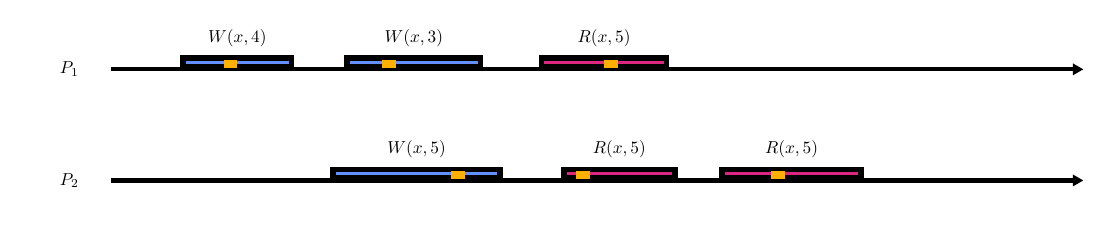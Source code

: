 \begin{pgfpicture}
\pgfpathrectangle{\pgfpointorigin}{\pgfqpoint{380.0bp}{70.0bp}}
\pgfusepath{use as bounding box}
\begin{pgfscope}
\definecolor{fc}{rgb}{0.0,0.0,0.0}
\pgfsetfillcolor{fc}
\pgftransformshift{\pgfqpoint{275.0bp}{26.1bp}}
\pgftransformscale{0.625}
\pgftext[]{$R(x, 5)$}
\end{pgfscope}
\begin{pgfscope}
\definecolor{fc}{rgb}{0.0,0.0,0.0}
\pgfsetfillcolor{fc}
\pgfsetfillopacity{0.0}
\pgfpathqmoveto{275.1bp}{19.1bp}
\pgfpathqcurveto{275.1bp}{19.155bp}{275.055bp}{19.2bp}{275.0bp}{19.2bp}
\pgfpathqcurveto{274.945bp}{19.2bp}{274.9bp}{19.155bp}{274.9bp}{19.1bp}
\pgfpathqcurveto{274.9bp}{19.045bp}{274.945bp}{19.0bp}{275.0bp}{19.0bp}
\pgfpathqcurveto{275.055bp}{19.0bp}{275.1bp}{19.045bp}{275.1bp}{19.1bp}
\pgfpathclose
\pgfusepathqfill
\end{pgfscope}
\begin{pgfscope}
\definecolor{fc}{rgb}{0.863,0.149,0.498}
\pgfsetfillcolor{fc}
\pgfsetlinewidth{2.0bp}
\definecolor{sc}{rgb}{0.0,0.0,0.0}
\pgfsetstrokecolor{sc}
\pgfsetmiterjoin
\pgfsetbuttcap
\pgfpathqmoveto{300.0bp}{16.0bp}
\pgfpathqlineto{300.0bp}{19.0bp}
\pgfpathqlineto{250.0bp}{19.0bp}
\pgfpathqlineto{250.0bp}{16.0bp}
\pgfpathqlineto{300.0bp}{16.0bp}
\pgfpathclose
\pgfusepathqfillstroke
\end{pgfscope}
\begin{pgfscope}
\definecolor{fc}{rgb}{0.0,0.0,0.0}
\pgfsetfillcolor{fc}
\pgftransformshift{\pgfqpoint{213.0bp}{26.1bp}}
\pgftransformscale{0.625}
\pgftext[]{$R(x, 5)$}
\end{pgfscope}
\begin{pgfscope}
\definecolor{fc}{rgb}{0.0,0.0,0.0}
\pgfsetfillcolor{fc}
\pgfsetfillopacity{0.0}
\pgfpathqmoveto{213.1bp}{19.1bp}
\pgfpathqcurveto{213.1bp}{19.155bp}{213.055bp}{19.2bp}{213.0bp}{19.2bp}
\pgfpathqcurveto{212.945bp}{19.2bp}{212.9bp}{19.155bp}{212.9bp}{19.1bp}
\pgfpathqcurveto{212.9bp}{19.045bp}{212.945bp}{19.0bp}{213.0bp}{19.0bp}
\pgfpathqcurveto{213.055bp}{19.0bp}{213.1bp}{19.045bp}{213.1bp}{19.1bp}
\pgfpathclose
\pgfusepathqfill
\end{pgfscope}
\begin{pgfscope}
\definecolor{fc}{rgb}{0.863,0.149,0.498}
\pgfsetfillcolor{fc}
\pgfsetlinewidth{2.0bp}
\definecolor{sc}{rgb}{0.0,0.0,0.0}
\pgfsetstrokecolor{sc}
\pgfsetmiterjoin
\pgfsetbuttcap
\pgfpathqmoveto{233.0bp}{16.0bp}
\pgfpathqlineto{233.0bp}{19.0bp}
\pgfpathqlineto{193.0bp}{19.0bp}
\pgfpathqlineto{193.0bp}{16.0bp}
\pgfpathqlineto{233.0bp}{16.0bp}
\pgfpathclose
\pgfusepathqfillstroke
\end{pgfscope}
\begin{pgfscope}
\definecolor{fc}{rgb}{0.0,0.0,0.0}
\pgfsetfillcolor{fc}
\pgftransformshift{\pgfqpoint{140.0bp}{26.1bp}}
\pgftransformscale{0.625}
\pgftext[]{$W(x, 5)$}
\end{pgfscope}
\begin{pgfscope}
\definecolor{fc}{rgb}{0.0,0.0,0.0}
\pgfsetfillcolor{fc}
\pgfsetfillopacity{0.0}
\pgfpathqmoveto{140.1bp}{19.1bp}
\pgfpathqcurveto{140.1bp}{19.155bp}{140.055bp}{19.2bp}{140.0bp}{19.2bp}
\pgfpathqcurveto{139.945bp}{19.2bp}{139.9bp}{19.155bp}{139.9bp}{19.1bp}
\pgfpathqcurveto{139.9bp}{19.045bp}{139.945bp}{19.0bp}{140.0bp}{19.0bp}
\pgfpathqcurveto{140.055bp}{19.0bp}{140.1bp}{19.045bp}{140.1bp}{19.1bp}
\pgfpathclose
\pgfusepathqfill
\end{pgfscope}
\begin{pgfscope}
\definecolor{fc}{rgb}{0.392,0.561,1.0}
\pgfsetfillcolor{fc}
\pgfsetlinewidth{2.0bp}
\definecolor{sc}{rgb}{0.0,0.0,0.0}
\pgfsetstrokecolor{sc}
\pgfsetmiterjoin
\pgfsetbuttcap
\pgfpathqmoveto{170.0bp}{16.0bp}
\pgfpathqlineto{170.0bp}{19.0bp}
\pgfpathqlineto{110.0bp}{19.0bp}
\pgfpathqlineto{110.0bp}{16.0bp}
\pgfpathqlineto{170.0bp}{16.0bp}
\pgfpathclose
\pgfusepathqfillstroke
\end{pgfscope}
\begin{pgfscope}
\pgfsetlinewidth{1.5bp}
\definecolor{sc}{rgb}{0.0,0.0,0.0}
\pgfsetstrokecolor{sc}
\pgfsetmiterjoin
\pgfsetbuttcap
\pgfpathqmoveto{30.0bp}{15.0bp}
\pgfpathqlineto{376.249bp}{15.0bp}
\pgfusepathqstroke
\end{pgfscope}
\begin{pgfscope}
\definecolor{fc}{rgb}{0.0,0.0,0.0}
\pgfsetfillcolor{fc}
\pgfusepathqfill
\end{pgfscope}
\begin{pgfscope}
\definecolor{fc}{rgb}{0.0,0.0,0.0}
\pgfsetfillcolor{fc}
\pgfusepathqfill
\end{pgfscope}
\begin{pgfscope}
\definecolor{fc}{rgb}{0.0,0.0,0.0}
\pgfsetfillcolor{fc}
\pgfpathqmoveto{380.0bp}{15.0bp}
\pgfpathqlineto{376.249bp}{17.166bp}
\pgfpathqlineto{376.249bp}{12.834bp}
\pgfpathqlineto{380.0bp}{15.0bp}
\pgfpathclose
\pgfusepathqfill
\end{pgfscope}
\begin{pgfscope}
\definecolor{fc}{rgb}{0.0,0.0,0.0}
\pgfsetfillcolor{fc}
\pgfusepathqfill
\end{pgfscope}
\begin{pgfscope}
\definecolor{fc}{rgb}{0.0,0.0,0.0}
\pgfsetfillcolor{fc}
\pgfsetfillopacity{0.0}
\pgfpathqmoveto{30.0bp}{0.0bp}
\pgfpathqlineto{30.0bp}{30.0bp}
\pgfpathqlineto{0.0bp}{30.0bp}
\pgfpathqlineto{-0.0bp}{0.0bp}
\pgfpathqlineto{30.0bp}{0.0bp}
\pgfpathclose
\pgfusepathqfill
\end{pgfscope}
\begin{pgfscope}
\definecolor{fc}{rgb}{0.0,0.0,0.0}
\pgfsetfillcolor{fc}
\pgftransformshift{\pgfqpoint{15.0bp}{15.0bp}}
\pgftransformscale{0.625}
\pgftext[]{$P_2$}
\end{pgfscope}
\begin{pgfscope}
\definecolor{fc}{rgb}{1.0,0.69,0.0}
\pgfsetfillcolor{fc}
\pgfpathqmoveto{272.5bp}{15.5bp}
\pgfpathqlineto{272.5bp}{18.5bp}
\pgfpathqlineto{267.5bp}{18.5bp}
\pgfpathqlineto{267.5bp}{15.5bp}
\pgfpathqlineto{272.5bp}{15.5bp}
\pgfpathclose
\pgfusepathqfill
\end{pgfscope}
\begin{pgfscope}
\definecolor{fc}{rgb}{1.0,0.69,0.0}
\pgfsetfillcolor{fc}
\pgfpathqmoveto{202.5bp}{15.5bp}
\pgfpathqlineto{202.5bp}{18.5bp}
\pgfpathqlineto{197.5bp}{18.5bp}
\pgfpathqlineto{197.5bp}{15.5bp}
\pgfpathqlineto{202.5bp}{15.5bp}
\pgfpathclose
\pgfusepathqfill
\end{pgfscope}
\begin{pgfscope}
\definecolor{fc}{rgb}{1.0,0.69,0.0}
\pgfsetfillcolor{fc}
\pgfpathqmoveto{157.5bp}{15.5bp}
\pgfpathqlineto{157.5bp}{18.5bp}
\pgfpathqlineto{152.5bp}{18.5bp}
\pgfpathqlineto{152.5bp}{15.5bp}
\pgfpathqlineto{157.5bp}{15.5bp}
\pgfpathclose
\pgfusepathqfill
\end{pgfscope}
\begin{pgfscope}
\definecolor{fc}{rgb}{0.0,0.0,0.0}
\pgfsetfillcolor{fc}
\pgftransformshift{\pgfqpoint{207.5bp}{66.1bp}}
\pgftransformscale{0.625}
\pgftext[]{$R(x, 5)$}
\end{pgfscope}
\begin{pgfscope}
\definecolor{fc}{rgb}{0.0,0.0,0.0}
\pgfsetfillcolor{fc}
\pgfsetfillopacity{0.0}
\pgfpathqmoveto{207.6bp}{59.1bp}
\pgfpathqcurveto{207.6bp}{59.155bp}{207.555bp}{59.2bp}{207.5bp}{59.2bp}
\pgfpathqcurveto{207.445bp}{59.2bp}{207.4bp}{59.155bp}{207.4bp}{59.1bp}
\pgfpathqcurveto{207.4bp}{59.045bp}{207.445bp}{59.0bp}{207.5bp}{59.0bp}
\pgfpathqcurveto{207.555bp}{59.0bp}{207.6bp}{59.045bp}{207.6bp}{59.1bp}
\pgfpathclose
\pgfusepathqfill
\end{pgfscope}
\begin{pgfscope}
\definecolor{fc}{rgb}{0.863,0.149,0.498}
\pgfsetfillcolor{fc}
\pgfsetlinewidth{2.0bp}
\definecolor{sc}{rgb}{0.0,0.0,0.0}
\pgfsetstrokecolor{sc}
\pgfsetmiterjoin
\pgfsetbuttcap
\pgfpathqmoveto{230.0bp}{56.0bp}
\pgfpathqlineto{230.0bp}{59.0bp}
\pgfpathqlineto{185.0bp}{59.0bp}
\pgfpathqlineto{185.0bp}{56.0bp}
\pgfpathqlineto{230.0bp}{56.0bp}
\pgfpathclose
\pgfusepathqfillstroke
\end{pgfscope}
\begin{pgfscope}
\definecolor{fc}{rgb}{0.0,0.0,0.0}
\pgfsetfillcolor{fc}
\pgftransformshift{\pgfqpoint{139.0bp}{66.1bp}}
\pgftransformscale{0.625}
\pgftext[]{$W(x, 3)$}
\end{pgfscope}
\begin{pgfscope}
\definecolor{fc}{rgb}{0.0,0.0,0.0}
\pgfsetfillcolor{fc}
\pgfsetfillopacity{0.0}
\pgfpathqmoveto{139.1bp}{59.1bp}
\pgfpathqcurveto{139.1bp}{59.155bp}{139.055bp}{59.2bp}{139.0bp}{59.2bp}
\pgfpathqcurveto{138.945bp}{59.2bp}{138.9bp}{59.155bp}{138.9bp}{59.1bp}
\pgfpathqcurveto{138.9bp}{59.045bp}{138.945bp}{59.0bp}{139.0bp}{59.0bp}
\pgfpathqcurveto{139.055bp}{59.0bp}{139.1bp}{59.045bp}{139.1bp}{59.1bp}
\pgfpathclose
\pgfusepathqfill
\end{pgfscope}
\begin{pgfscope}
\definecolor{fc}{rgb}{0.392,0.561,1.0}
\pgfsetfillcolor{fc}
\pgfsetlinewidth{2.0bp}
\definecolor{sc}{rgb}{0.0,0.0,0.0}
\pgfsetstrokecolor{sc}
\pgfsetmiterjoin
\pgfsetbuttcap
\pgfpathqmoveto{163.0bp}{56.0bp}
\pgfpathqlineto{163.0bp}{59.0bp}
\pgfpathqlineto{115.0bp}{59.0bp}
\pgfpathqlineto{115.0bp}{56.0bp}
\pgfpathqlineto{163.0bp}{56.0bp}
\pgfpathclose
\pgfusepathqfillstroke
\end{pgfscope}
\begin{pgfscope}
\definecolor{fc}{rgb}{0.0,0.0,0.0}
\pgfsetfillcolor{fc}
\pgftransformshift{\pgfqpoint{75.5bp}{66.1bp}}
\pgftransformscale{0.625}
\pgftext[]{$W(x, 4)$}
\end{pgfscope}
\begin{pgfscope}
\definecolor{fc}{rgb}{0.0,0.0,0.0}
\pgfsetfillcolor{fc}
\pgfsetfillopacity{0.0}
\pgfpathqmoveto{75.6bp}{59.1bp}
\pgfpathqcurveto{75.6bp}{59.155bp}{75.555bp}{59.2bp}{75.5bp}{59.2bp}
\pgfpathqcurveto{75.445bp}{59.2bp}{75.4bp}{59.155bp}{75.4bp}{59.1bp}
\pgfpathqcurveto{75.4bp}{59.045bp}{75.445bp}{59.0bp}{75.5bp}{59.0bp}
\pgfpathqcurveto{75.555bp}{59.0bp}{75.6bp}{59.045bp}{75.6bp}{59.1bp}
\pgfpathclose
\pgfusepathqfill
\end{pgfscope}
\begin{pgfscope}
\definecolor{fc}{rgb}{0.392,0.561,1.0}
\pgfsetfillcolor{fc}
\pgfsetlinewidth{2.0bp}
\definecolor{sc}{rgb}{0.0,0.0,0.0}
\pgfsetstrokecolor{sc}
\pgfsetmiterjoin
\pgfsetbuttcap
\pgfpathqmoveto{95.0bp}{56.0bp}
\pgfpathqlineto{95.0bp}{59.0bp}
\pgfpathqlineto{56.0bp}{59.0bp}
\pgfpathqlineto{56.0bp}{56.0bp}
\pgfpathqlineto{95.0bp}{56.0bp}
\pgfpathclose
\pgfusepathqfillstroke
\end{pgfscope}
\begin{pgfscope}
\pgfsetlinewidth{1.5bp}
\definecolor{sc}{rgb}{0.0,0.0,0.0}
\pgfsetstrokecolor{sc}
\pgfsetmiterjoin
\pgfsetbuttcap
\pgfpathqmoveto{30.0bp}{55.0bp}
\pgfpathqlineto{376.249bp}{55.0bp}
\pgfusepathqstroke
\end{pgfscope}
\begin{pgfscope}
\definecolor{fc}{rgb}{0.0,0.0,0.0}
\pgfsetfillcolor{fc}
\pgfusepathqfill
\end{pgfscope}
\begin{pgfscope}
\definecolor{fc}{rgb}{0.0,0.0,0.0}
\pgfsetfillcolor{fc}
\pgfusepathqfill
\end{pgfscope}
\begin{pgfscope}
\definecolor{fc}{rgb}{0.0,0.0,0.0}
\pgfsetfillcolor{fc}
\pgfpathqmoveto{380.0bp}{55.0bp}
\pgfpathqlineto{376.249bp}{57.166bp}
\pgfpathqlineto{376.249bp}{52.834bp}
\pgfpathqlineto{380.0bp}{55.0bp}
\pgfpathclose
\pgfusepathqfill
\end{pgfscope}
\begin{pgfscope}
\definecolor{fc}{rgb}{0.0,0.0,0.0}
\pgfsetfillcolor{fc}
\pgfusepathqfill
\end{pgfscope}
\begin{pgfscope}
\definecolor{fc}{rgb}{0.0,0.0,0.0}
\pgfsetfillcolor{fc}
\pgfsetfillopacity{0.0}
\pgfpathqmoveto{30.0bp}{40.0bp}
\pgfpathqlineto{30.0bp}{70.0bp}
\pgfpathqlineto{0.0bp}{70.0bp}
\pgfpathqlineto{-0.0bp}{40.0bp}
\pgfpathqlineto{30.0bp}{40.0bp}
\pgfpathclose
\pgfusepathqfill
\end{pgfscope}
\begin{pgfscope}
\definecolor{fc}{rgb}{0.0,0.0,0.0}
\pgfsetfillcolor{fc}
\pgftransformshift{\pgfqpoint{15.0bp}{55.0bp}}
\pgftransformscale{0.625}
\pgftext[]{$P_1$}
\end{pgfscope}
\begin{pgfscope}
\definecolor{fc}{rgb}{1.0,0.69,0.0}
\pgfsetfillcolor{fc}
\pgfpathqmoveto{212.5bp}{55.5bp}
\pgfpathqlineto{212.5bp}{58.5bp}
\pgfpathqlineto{207.5bp}{58.5bp}
\pgfpathqlineto{207.5bp}{55.5bp}
\pgfpathqlineto{212.5bp}{55.5bp}
\pgfpathclose
\pgfusepathqfill
\end{pgfscope}
\begin{pgfscope}
\definecolor{fc}{rgb}{1.0,0.69,0.0}
\pgfsetfillcolor{fc}
\pgfpathqmoveto{132.5bp}{55.5bp}
\pgfpathqlineto{132.5bp}{58.5bp}
\pgfpathqlineto{127.5bp}{58.5bp}
\pgfpathqlineto{127.5bp}{55.5bp}
\pgfpathqlineto{132.5bp}{55.5bp}
\pgfpathclose
\pgfusepathqfill
\end{pgfscope}
\begin{pgfscope}
\definecolor{fc}{rgb}{1.0,0.69,0.0}
\pgfsetfillcolor{fc}
\pgfpathqmoveto{75.5bp}{55.5bp}
\pgfpathqlineto{75.5bp}{58.5bp}
\pgfpathqlineto{70.5bp}{58.5bp}
\pgfpathqlineto{70.5bp}{55.5bp}
\pgfpathqlineto{75.5bp}{55.5bp}
\pgfpathclose
\pgfusepathqfill
\end{pgfscope}
\end{pgfpicture}
